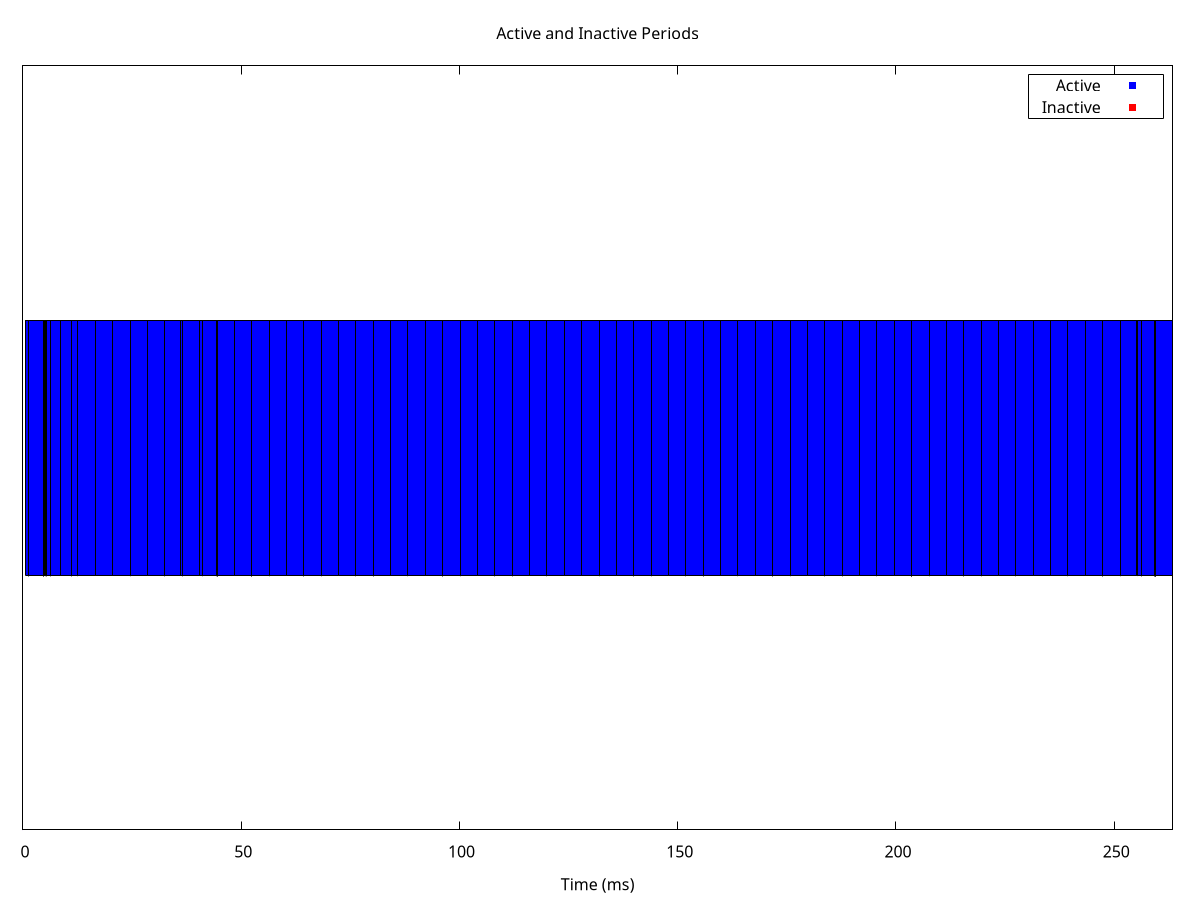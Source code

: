 set terminal png
set output "results.png"
set title "Active and Inactive Periods"
set xlabel "Time (ms)"
unset ytics
set key box
set object 1 rect from 0.674573, 1  to 1.31869, 2 fc rgb "blue" fs solid
set object 2 rect from 1.31869, 1 to 1.331702, 2 fc rgb "red" fs solid
set object 3 rect from 1.331702, 1  to 4.636369, 2 fc rgb "blue" fs solid
set object 4 rect from 4.636369, 1 to 4.637881, 2 fc rgb "red" fs solid
set object 5 rect from 4.637881, 1  to 4.654713, 2 fc rgb "blue" fs solid
set object 6 rect from 4.654713, 1 to 4.674583, 2 fc rgb "red" fs solid
set object 7 rect from 4.674583, 1  to 4.697019, 2 fc rgb "blue" fs solid
set object 8 rect from 4.697019, 1 to 4.709394, 2 fc rgb "red" fs solid
set object 9 rect from 4.709394, 1  to 5.034567, 2 fc rgb "blue" fs solid
set object 10 rect from 5.034567, 1 to 5.049438, 2 fc rgb "red" fs solid
set object 11 rect from 5.049438, 1  to 5.285631, 2 fc rgb "blue" fs solid
set object 12 rect from 5.285631, 1 to 5.297967, 2 fc rgb "red" fs solid
set object 13 rect from 5.297967, 1  to 5.3419, 2 fc rgb "blue" fs solid
set object 14 rect from 5.3419, 1 to 5.354313, 2 fc rgb "red" fs solid
set object 15 rect from 5.354313, 1  to 5.386635, 2 fc rgb "blue" fs solid
set object 16 rect from 5.386635, 1 to 5.401073, 2 fc rgb "red" fs solid
set object 17 rect from 5.401073, 1  to 5.417668, 2 fc rgb "blue" fs solid
set object 18 rect from 5.417668, 1 to 5.430079, 2 fc rgb "red" fs solid
set object 19 rect from 5.430079, 1  to 6.233694, 2 fc rgb "blue" fs solid
set object 20 rect from 6.233694, 1 to 6.246119, 2 fc rgb "red" fs solid
set object 21 rect from 6.246119, 1  to 8.615517, 2 fc rgb "blue" fs solid
set object 22 rect from 8.615517, 1 to 8.616836, 2 fc rgb "red" fs solid
set object 23 rect from 8.616836, 1  to 11.174322, 2 fc rgb "blue" fs solid
set object 24 rect from 11.174322, 1 to 11.186747, 2 fc rgb "red" fs solid
set object 25 rect from 11.186747, 1  to 12.594661, 2 fc rgb "blue" fs solid
set object 26 rect from 12.594661, 1 to 12.596078, 2 fc rgb "red" fs solid
set object 27 rect from 12.596078, 1  to 16.573807, 2 fc rgb "blue" fs solid
set object 28 rect from 16.573807, 1 to 16.575114, 2 fc rgb "red" fs solid
set object 29 rect from 16.575114, 1  to 20.552911, 2 fc rgb "blue" fs solid
set object 30 rect from 20.552911, 1 to 20.554215, 2 fc rgb "red" fs solid
set object 31 rect from 20.554215, 1  to 24.532058, 2 fc rgb "blue" fs solid
set object 32 rect from 24.532058, 1 to 24.533375, 2 fc rgb "red" fs solid
set object 33 rect from 24.533375, 1  to 28.511203, 2 fc rgb "blue" fs solid
set object 34 rect from 28.511203, 1 to 28.512502, 2 fc rgb "red" fs solid
set object 35 rect from 28.512502, 1  to 32.490347, 2 fc rgb "blue" fs solid
set object 36 rect from 32.490347, 1 to 32.49172, 2 fc rgb "red" fs solid
set object 37 rect from 32.49172, 1  to 36.099543, 2 fc rgb "blue" fs solid
set object 38 rect from 36.099543, 1 to 36.112155, 2 fc rgb "red" fs solid
set object 39 rect from 36.112155, 1  to 36.469497, 2 fc rgb "blue" fs solid
set object 40 rect from 36.469497, 1 to 36.470613, 2 fc rgb "red" fs solid
set object 41 rect from 36.470613, 1  to 40.448645, 2 fc rgb "blue" fs solid
set object 42 rect from 40.448645, 1 to 40.450664, 2 fc rgb "red" fs solid
set object 43 rect from 40.450664, 1  to 41.022931, 2 fc rgb "blue" fs solid
set object 44 rect from 41.022931, 1 to 41.035365, 2 fc rgb "red" fs solid
set object 45 rect from 41.035365, 1  to 44.427788, 2 fc rgb "blue" fs solid
set object 46 rect from 44.427788, 1 to 44.42894, 2 fc rgb "red" fs solid
set object 47 rect from 44.42894, 1  to 44.451966, 2 fc rgb "blue" fs solid
set object 48 rect from 44.451966, 1 to 44.46893, 2 fc rgb "red" fs solid
set object 49 rect from 44.46893, 1  to 44.490413, 2 fc rgb "blue" fs solid
set object 50 rect from 44.490413, 1 to 44.502814, 2 fc rgb "red" fs solid
set object 51 rect from 44.502814, 1  to 48.406936, 2 fc rgb "blue" fs solid
set object 52 rect from 48.406936, 1 to 48.408074, 2 fc rgb "red" fs solid
set object 53 rect from 48.408074, 1  to 48.425987, 2 fc rgb "blue" fs solid
set object 54 rect from 48.425987, 1 to 48.440356, 2 fc rgb "red" fs solid
set object 55 rect from 48.440356, 1  to 48.452965, 2 fc rgb "blue" fs solid
set object 56 rect from 48.452965, 1 to 48.465358, 2 fc rgb "red" fs solid
set object 57 rect from 48.465358, 1  to 52.386084, 2 fc rgb "blue" fs solid
set object 58 rect from 52.386084, 1 to 52.387208, 2 fc rgb "red" fs solid
set object 59 rect from 52.387208, 1  to 52.41399, 2 fc rgb "blue" fs solid
set object 60 rect from 52.41399, 1 to 52.430952, 2 fc rgb "red" fs solid
set object 61 rect from 52.430952, 1  to 52.449226, 2 fc rgb "blue" fs solid
set object 62 rect from 52.449226, 1 to 52.461496, 2 fc rgb "red" fs solid
set object 63 rect from 52.461496, 1  to 56.365228, 2 fc rgb "blue" fs solid
set object 64 rect from 56.365228, 1 to 56.366733, 2 fc rgb "red" fs solid
set object 65 rect from 56.366733, 1  to 60.344375, 2 fc rgb "blue" fs solid
set object 66 rect from 60.344375, 1 to 60.345486, 2 fc rgb "red" fs solid
set object 67 rect from 60.345486, 1  to 60.363452, 2 fc rgb "blue" fs solid
set object 68 rect from 60.363452, 1 to 60.377891, 2 fc rgb "red" fs solid
set object 69 rect from 60.377891, 1  to 60.399806, 2 fc rgb "blue" fs solid
set object 70 rect from 60.399806, 1 to 60.412216, 2 fc rgb "red" fs solid
set object 71 rect from 60.412216, 1  to 64.323518, 2 fc rgb "blue" fs solid
set object 72 rect from 64.323518, 1 to 64.324791, 2 fc rgb "red" fs solid
set object 73 rect from 64.324791, 1  to 68.302665, 2 fc rgb "blue" fs solid
set object 74 rect from 68.302665, 1 to 68.30377, 2 fc rgb "red" fs solid
set object 75 rect from 68.30377, 1  to 72.281815, 2 fc rgb "blue" fs solid
set object 76 rect from 72.281815, 1 to 72.282899, 2 fc rgb "red" fs solid
set object 77 rect from 72.282899, 1  to 76.260957, 2 fc rgb "blue" fs solid
set object 78 rect from 76.260957, 1 to 76.262013, 2 fc rgb "red" fs solid
set object 79 rect from 76.262013, 1  to 80.240105, 2 fc rgb "blue" fs solid
set object 80 rect from 80.240105, 1 to 80.241163, 2 fc rgb "red" fs solid
set object 81 rect from 80.241163, 1  to 84.219253, 2 fc rgb "blue" fs solid
set object 82 rect from 84.219253, 1 to 84.220319, 2 fc rgb "red" fs solid
set object 83 rect from 84.220319, 1  to 88.198397, 2 fc rgb "blue" fs solid
set object 84 rect from 88.198397, 1 to 88.199455, 2 fc rgb "red" fs solid
set object 85 rect from 88.199455, 1  to 92.177546, 2 fc rgb "blue" fs solid
set object 86 rect from 92.177546, 1 to 92.178605, 2 fc rgb "red" fs solid
set object 87 rect from 92.178605, 1  to 96.156648, 2 fc rgb "blue" fs solid
set object 88 rect from 96.156648, 1 to 96.157704, 2 fc rgb "red" fs solid
set object 89 rect from 96.157704, 1  to 100.135796, 2 fc rgb "blue" fs solid
set object 90 rect from 100.135796, 1 to 100.136853, 2 fc rgb "red" fs solid
set object 91 rect from 100.136853, 1  to 104.114945, 2 fc rgb "blue" fs solid
set object 92 rect from 104.114945, 1 to 104.116006, 2 fc rgb "red" fs solid
set object 93 rect from 104.116006, 1  to 108.094087, 2 fc rgb "blue" fs solid
set object 94 rect from 108.094087, 1 to 108.095151, 2 fc rgb "red" fs solid
set object 95 rect from 108.095151, 1  to 112.073235, 2 fc rgb "blue" fs solid
set object 96 rect from 112.073235, 1 to 112.074284, 2 fc rgb "red" fs solid
set object 97 rect from 112.074284, 1  to 116.052384, 2 fc rgb "blue" fs solid
set object 98 rect from 116.052384, 1 to 116.053438, 2 fc rgb "red" fs solid
set object 99 rect from 116.053438, 1  to 120.031528, 2 fc rgb "blue" fs solid
set object 100 rect from 120.031528, 1 to 120.032591, 2 fc rgb "red" fs solid
set object 101 rect from 120.032591, 1  to 124.010674, 2 fc rgb "blue" fs solid
set object 102 rect from 124.010674, 1 to 124.011744, 2 fc rgb "red" fs solid
set object 103 rect from 124.011744, 1  to 127.989821, 2 fc rgb "blue" fs solid
set object 104 rect from 127.989821, 1 to 127.990874, 2 fc rgb "red" fs solid
set object 105 rect from 127.990874, 1  to 131.968964, 2 fc rgb "blue" fs solid
set object 106 rect from 131.968964, 1 to 131.970011, 2 fc rgb "red" fs solid
set object 107 rect from 131.970011, 1  to 135.948113, 2 fc rgb "blue" fs solid
set object 108 rect from 135.948113, 1 to 135.949164, 2 fc rgb "red" fs solid
set object 109 rect from 135.949164, 1  to 139.927262, 2 fc rgb "blue" fs solid
set object 110 rect from 139.927262, 1 to 139.928652, 2 fc rgb "red" fs solid
set object 111 rect from 139.928652, 1  to 143.906403, 2 fc rgb "blue" fs solid
set object 112 rect from 143.906403, 1 to 143.907491, 2 fc rgb "red" fs solid
set object 113 rect from 143.907491, 1  to 147.885551, 2 fc rgb "blue" fs solid
set object 114 rect from 147.885551, 1 to 147.886619, 2 fc rgb "red" fs solid
set object 115 rect from 147.886619, 1  to 151.864696, 2 fc rgb "blue" fs solid
set object 116 rect from 151.864696, 1 to 151.865771, 2 fc rgb "red" fs solid
set object 117 rect from 151.865771, 1  to 155.843846, 2 fc rgb "blue" fs solid
set object 118 rect from 155.843846, 1 to 155.844922, 2 fc rgb "red" fs solid
set object 119 rect from 155.844922, 1  to 159.822993, 2 fc rgb "blue" fs solid
set object 120 rect from 159.822993, 1 to 159.824052, 2 fc rgb "red" fs solid
set object 121 rect from 159.824052, 1  to 163.802133, 2 fc rgb "blue" fs solid
set object 122 rect from 163.802133, 1 to 163.803201, 2 fc rgb "red" fs solid
set object 123 rect from 163.803201, 1  to 167.781281, 2 fc rgb "blue" fs solid
set object 124 rect from 167.781281, 1 to 167.782339, 2 fc rgb "red" fs solid
set object 125 rect from 167.782339, 1  to 171.760426, 2 fc rgb "blue" fs solid
set object 126 rect from 171.760426, 1 to 171.761479, 2 fc rgb "red" fs solid
set object 127 rect from 171.761479, 1  to 175.739536, 2 fc rgb "blue" fs solid
set object 128 rect from 175.739536, 1 to 175.740594, 2 fc rgb "red" fs solid
set object 129 rect from 175.740594, 1  to 179.718678, 2 fc rgb "blue" fs solid
set object 130 rect from 179.718678, 1 to 179.719734, 2 fc rgb "red" fs solid
set object 131 rect from 179.719734, 1  to 183.697825, 2 fc rgb "blue" fs solid
set object 132 rect from 183.697825, 1 to 183.698884, 2 fc rgb "red" fs solid
set object 133 rect from 183.698884, 1  to 187.676974, 2 fc rgb "blue" fs solid
set object 134 rect from 187.676974, 1 to 187.678084, 2 fc rgb "red" fs solid
set object 135 rect from 187.678084, 1  to 191.656116, 2 fc rgb "blue" fs solid
set object 136 rect from 191.656116, 1 to 191.657181, 2 fc rgb "red" fs solid
set object 137 rect from 191.657181, 1  to 195.635265, 2 fc rgb "blue" fs solid
set object 138 rect from 195.635265, 1 to 195.636331, 2 fc rgb "red" fs solid
set object 139 rect from 195.636331, 1  to 199.61441, 2 fc rgb "blue" fs solid
set object 140 rect from 199.61441, 1 to 199.615462, 2 fc rgb "red" fs solid
set object 141 rect from 199.615462, 1  to 203.593558, 2 fc rgb "blue" fs solid
set object 142 rect from 203.593558, 1 to 203.594627, 2 fc rgb "red" fs solid
set object 143 rect from 203.594627, 1  to 203.606056, 2 fc rgb "blue" fs solid
set object 144 rect from 203.606056, 1 to 203.620355, 2 fc rgb "red" fs solid
set object 145 rect from 203.620355, 1  to 203.636157, 2 fc rgb "blue" fs solid
set object 146 rect from 203.636157, 1 to 203.648373, 2 fc rgb "red" fs solid
set object 147 rect from 203.648373, 1  to 207.572705, 2 fc rgb "blue" fs solid
set object 148 rect from 207.572705, 1 to 207.573789, 2 fc rgb "red" fs solid
set object 149 rect from 207.573789, 1  to 211.551847, 2 fc rgb "blue" fs solid
set object 150 rect from 211.551847, 1 to 211.552917, 2 fc rgb "red" fs solid
set object 151 rect from 211.552917, 1  to 215.530997, 2 fc rgb "blue" fs solid
set object 152 rect from 215.530997, 1 to 215.532051, 2 fc rgb "red" fs solid
set object 153 rect from 215.532051, 1  to 219.51014, 2 fc rgb "blue" fs solid
set object 154 rect from 219.51014, 1 to 219.511217, 2 fc rgb "red" fs solid
set object 155 rect from 219.511217, 1  to 223.489287, 2 fc rgb "blue" fs solid
set object 156 rect from 223.489287, 1 to 223.490349, 2 fc rgb "red" fs solid
set object 157 rect from 223.490349, 1  to 227.468432, 2 fc rgb "blue" fs solid
set object 158 rect from 227.468432, 1 to 227.469484, 2 fc rgb "red" fs solid
set object 159 rect from 227.469484, 1  to 231.447583, 2 fc rgb "blue" fs solid
set object 160 rect from 231.447583, 1 to 231.448647, 2 fc rgb "red" fs solid
set object 161 rect from 231.448647, 1  to 235.426726, 2 fc rgb "blue" fs solid
set object 162 rect from 235.426726, 1 to 235.427788, 2 fc rgb "red" fs solid
set object 163 rect from 235.427788, 1  to 239.405872, 2 fc rgb "blue" fs solid
set object 164 rect from 239.405872, 1 to 239.406928, 2 fc rgb "red" fs solid
set object 165 rect from 239.406928, 1  to 243.38502, 2 fc rgb "blue" fs solid
set object 166 rect from 243.38502, 1 to 243.386251, 2 fc rgb "red" fs solid
set object 167 rect from 243.386251, 1  to 247.364165, 2 fc rgb "blue" fs solid
set object 168 rect from 247.364165, 1 to 247.365229, 2 fc rgb "red" fs solid
set object 169 rect from 247.365229, 1  to 251.343313, 2 fc rgb "blue" fs solid
set object 170 rect from 251.343313, 1 to 251.344382, 2 fc rgb "red" fs solid
set object 171 rect from 251.344382, 1  to 255.059861, 2 fc rgb "blue" fs solid
set object 172 rect from 255.059861, 1 to 255.074416, 2 fc rgb "red" fs solid
set object 173 rect from 255.074416, 1  to 255.094707, 2 fc rgb "blue" fs solid
set object 174 rect from 255.094707, 1 to 255.107076, 2 fc rgb "red" fs solid
set object 175 rect from 255.107076, 1  to 255.322413, 2 fc rgb "blue" fs solid
set object 176 rect from 255.322413, 1 to 255.32351, 2 fc rgb "red" fs solid
set object 177 rect from 255.32351, 1  to 256.147187, 2 fc rgb "blue" fs solid
set object 178 rect from 256.147187, 1 to 256.16137, 2 fc rgb "red" fs solid
set object 179 rect from 256.16137, 1  to 256.259324, 2 fc rgb "blue" fs solid
set object 180 rect from 256.259324, 1 to 256.27177, 2 fc rgb "red" fs solid
set object 181 rect from 256.27177, 1  to 259.301602, 2 fc rgb "blue" fs solid
set object 182 rect from 259.301602, 1 to 259.30276, 2 fc rgb "red" fs solid
set object 183 rect from 259.30276, 1  to 259.32588, 2 fc rgb "blue" fs solid
set object 184 rect from 259.32588, 1 to 259.342956, 2 fc rgb "red" fs solid
set object 185 rect from 259.342956, 1  to 259.354747, 2 fc rgb "blue" fs solid
set object 186 rect from 259.354747, 1 to 259.359136, 2 fc rgb "red" fs solid
set object 187 rect from 259.359136, 1  to 259.359236, 2 fc rgb "blue" fs solid
set object 188 rect from 259.359236, 1 to 259.376069, 2 fc rgb "red" fs solid
set object 189 rect from 259.376069, 1  to 259.393134, 2 fc rgb "blue" fs solid
set object 190 rect from 259.393134, 1 to 259.408729, 2 fc rgb "red" fs solid
set object 191 rect from 259.408729, 1  to 259.417891, 2 fc rgb "blue" fs solid
set object 192 rect from 259.417891, 1 to 259.430286, 2 fc rgb "red" fs solid
set object 193 rect from 259.430286, 1  to 263.280708, 2 fc rgb "blue" fs solid
set object 194 rect from 263.280708, 1 to 263.282069, 2 fc rgb "red" fs solid
set object 195 rect from 263.282069, 1  to 263.304973, 2 fc rgb "blue" fs solid
set object 196 rect from 263.304973, 1 to 263.321998, 2 fc rgb "red" fs solid
set object 197 rect from 263.321998, 1  to 263.33681, 2 fc rgb "blue" fs solid
set object 198 rect from 263.33681, 1 to 263.34916, 2 fc rgb "red" fs solid
plot [0:263.34916] [0:3] 0 notitle, NaN with points pt 5 lc rgb "blue" title "Active", NaN with points pt 5 lc rgb "red" title "Inactive"